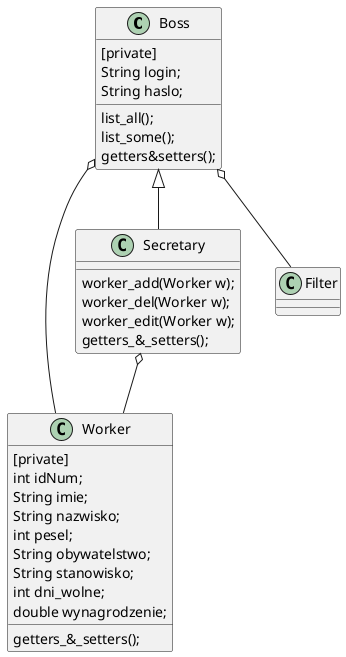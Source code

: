 @startuml
'https://plantuml.com/sequence-diagram
class Boss{
    [private]
    String login;
    String haslo;
    list_all();
    list_some();
    getters&setters();
}
class Worker{
    [private]
    int idNum;
    String imie;
    String nazwisko;
    int pesel;
    String obywatelstwo;
    String stanowisko;
    int dni_wolne;
    double wynagrodzenie;
    getters_&_setters();
}
class Secretary{
    worker_add(Worker w);
    worker_del(Worker w);
    worker_edit(Worker w);
    getters_&_setters();
}
class Filter{

}
Secretary o-- Worker
Boss <|-- Secretary
Boss o-- Worker
Boss o-- Filter
@enduml